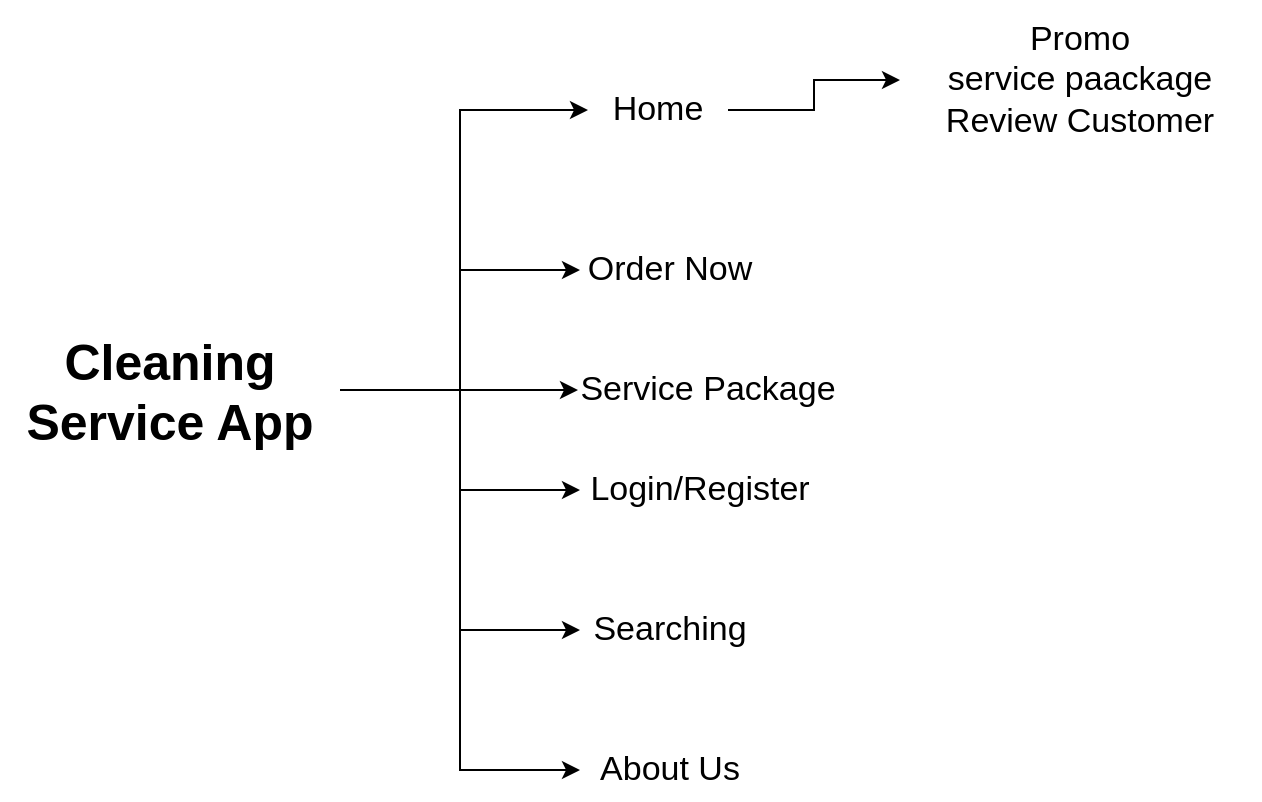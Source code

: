<mxfile version="20.5.1" type="device"><diagram id="k--8QsHZOgINY7JmFJRM" name="Page-1"><mxGraphModel dx="1422" dy="717" grid="1" gridSize="10" guides="1" tooltips="1" connect="1" arrows="1" fold="1" page="1" pageScale="1" pageWidth="850" pageHeight="1100" math="0" shadow="0"><root><mxCell id="0"/><mxCell id="1" parent="0"/><mxCell id="oP9cBsbFqT1hOpMg8tXt-17" style="edgeStyle=orthogonalEdgeStyle;rounded=0;orthogonalLoop=1;jettySize=auto;html=1;entryX=0;entryY=0.5;entryDx=0;entryDy=0;fontSize=17;" edge="1" parent="1" source="oP9cBsbFqT1hOpMg8tXt-3" target="oP9cBsbFqT1hOpMg8tXt-10"><mxGeometry relative="1" as="geometry"><Array as="points"><mxPoint x="250" y="475"/><mxPoint x="250" y="335"/></Array></mxGeometry></mxCell><mxCell id="oP9cBsbFqT1hOpMg8tXt-18" style="edgeStyle=orthogonalEdgeStyle;rounded=0;orthogonalLoop=1;jettySize=auto;html=1;entryX=0;entryY=0.5;entryDx=0;entryDy=0;fontSize=17;" edge="1" parent="1" source="oP9cBsbFqT1hOpMg8tXt-3" target="oP9cBsbFqT1hOpMg8tXt-9"><mxGeometry relative="1" as="geometry"/></mxCell><mxCell id="oP9cBsbFqT1hOpMg8tXt-19" style="edgeStyle=orthogonalEdgeStyle;rounded=0;orthogonalLoop=1;jettySize=auto;html=1;entryX=0;entryY=0.5;entryDx=0;entryDy=0;fontSize=17;" edge="1" parent="1" source="oP9cBsbFqT1hOpMg8tXt-3" target="oP9cBsbFqT1hOpMg8tXt-15"><mxGeometry relative="1" as="geometry"><Array as="points"><mxPoint x="300" y="475"/></Array></mxGeometry></mxCell><mxCell id="oP9cBsbFqT1hOpMg8tXt-20" style="edgeStyle=orthogonalEdgeStyle;rounded=0;orthogonalLoop=1;jettySize=auto;html=1;entryX=0;entryY=0.5;entryDx=0;entryDy=0;fontSize=17;" edge="1" parent="1" source="oP9cBsbFqT1hOpMg8tXt-3" target="oP9cBsbFqT1hOpMg8tXt-11"><mxGeometry relative="1" as="geometry"/></mxCell><mxCell id="oP9cBsbFqT1hOpMg8tXt-21" style="edgeStyle=orthogonalEdgeStyle;rounded=0;orthogonalLoop=1;jettySize=auto;html=1;entryX=0;entryY=0.5;entryDx=0;entryDy=0;fontSize=17;" edge="1" parent="1" source="oP9cBsbFqT1hOpMg8tXt-3" target="oP9cBsbFqT1hOpMg8tXt-13"><mxGeometry relative="1" as="geometry"/></mxCell><mxCell id="oP9cBsbFqT1hOpMg8tXt-22" style="edgeStyle=orthogonalEdgeStyle;rounded=0;orthogonalLoop=1;jettySize=auto;html=1;entryX=0;entryY=0.5;entryDx=0;entryDy=0;fontSize=17;" edge="1" parent="1" source="oP9cBsbFqT1hOpMg8tXt-3" target="oP9cBsbFqT1hOpMg8tXt-12"><mxGeometry relative="1" as="geometry"/></mxCell><mxCell id="oP9cBsbFqT1hOpMg8tXt-3" value="Cleaning Service App" style="text;html=1;strokeColor=none;fillColor=none;align=center;verticalAlign=middle;whiteSpace=wrap;rounded=0;fontSize=25;fontStyle=1" vertex="1" parent="1"><mxGeometry x="20" y="460" width="170" height="30" as="geometry"/></mxCell><mxCell id="oP9cBsbFqT1hOpMg8tXt-9" value="Order Now" style="text;html=1;strokeColor=none;fillColor=none;align=center;verticalAlign=middle;whiteSpace=wrap;rounded=0;fontSize=17;horizontal=1;" vertex="1" parent="1"><mxGeometry x="310" y="400" width="90" height="30" as="geometry"/></mxCell><mxCell id="oP9cBsbFqT1hOpMg8tXt-24" style="edgeStyle=orthogonalEdgeStyle;rounded=0;orthogonalLoop=1;jettySize=auto;html=1;fontSize=17;" edge="1" parent="1" source="oP9cBsbFqT1hOpMg8tXt-10" target="oP9cBsbFqT1hOpMg8tXt-23"><mxGeometry relative="1" as="geometry"/></mxCell><mxCell id="oP9cBsbFqT1hOpMg8tXt-10" value="Home" style="text;html=1;strokeColor=none;fillColor=none;align=center;verticalAlign=middle;whiteSpace=wrap;rounded=0;fontSize=17;horizontal=1;" vertex="1" parent="1"><mxGeometry x="314" y="320" width="70" height="30" as="geometry"/></mxCell><mxCell id="oP9cBsbFqT1hOpMg8tXt-11" value="Login/Register" style="text;html=1;strokeColor=none;fillColor=none;align=center;verticalAlign=middle;whiteSpace=wrap;rounded=0;fontSize=17;horizontal=1;" vertex="1" parent="1"><mxGeometry x="310" y="510" width="120" height="30" as="geometry"/></mxCell><mxCell id="oP9cBsbFqT1hOpMg8tXt-12" value="About Us" style="text;html=1;strokeColor=none;fillColor=none;align=center;verticalAlign=middle;whiteSpace=wrap;rounded=0;fontSize=17;horizontal=1;" vertex="1" parent="1"><mxGeometry x="310" y="650" width="90" height="30" as="geometry"/></mxCell><mxCell id="oP9cBsbFqT1hOpMg8tXt-13" value="Searching" style="text;html=1;strokeColor=none;fillColor=none;align=center;verticalAlign=middle;whiteSpace=wrap;rounded=0;fontSize=17;horizontal=1;" vertex="1" parent="1"><mxGeometry x="310" y="580" width="90" height="30" as="geometry"/></mxCell><mxCell id="oP9cBsbFqT1hOpMg8tXt-15" value="Service Package" style="text;html=1;strokeColor=none;fillColor=none;align=center;verticalAlign=middle;whiteSpace=wrap;rounded=0;fontSize=17;horizontal=1;" vertex="1" parent="1"><mxGeometry x="309" y="460" width="130" height="30" as="geometry"/></mxCell><mxCell id="oP9cBsbFqT1hOpMg8tXt-23" value="Promo&lt;br&gt;service paackage&lt;br&gt;Review Customer" style="text;html=1;strokeColor=none;fillColor=none;align=center;verticalAlign=middle;whiteSpace=wrap;rounded=0;fontSize=17;" vertex="1" parent="1"><mxGeometry x="470" y="280" width="180" height="80" as="geometry"/></mxCell></root></mxGraphModel></diagram></mxfile>